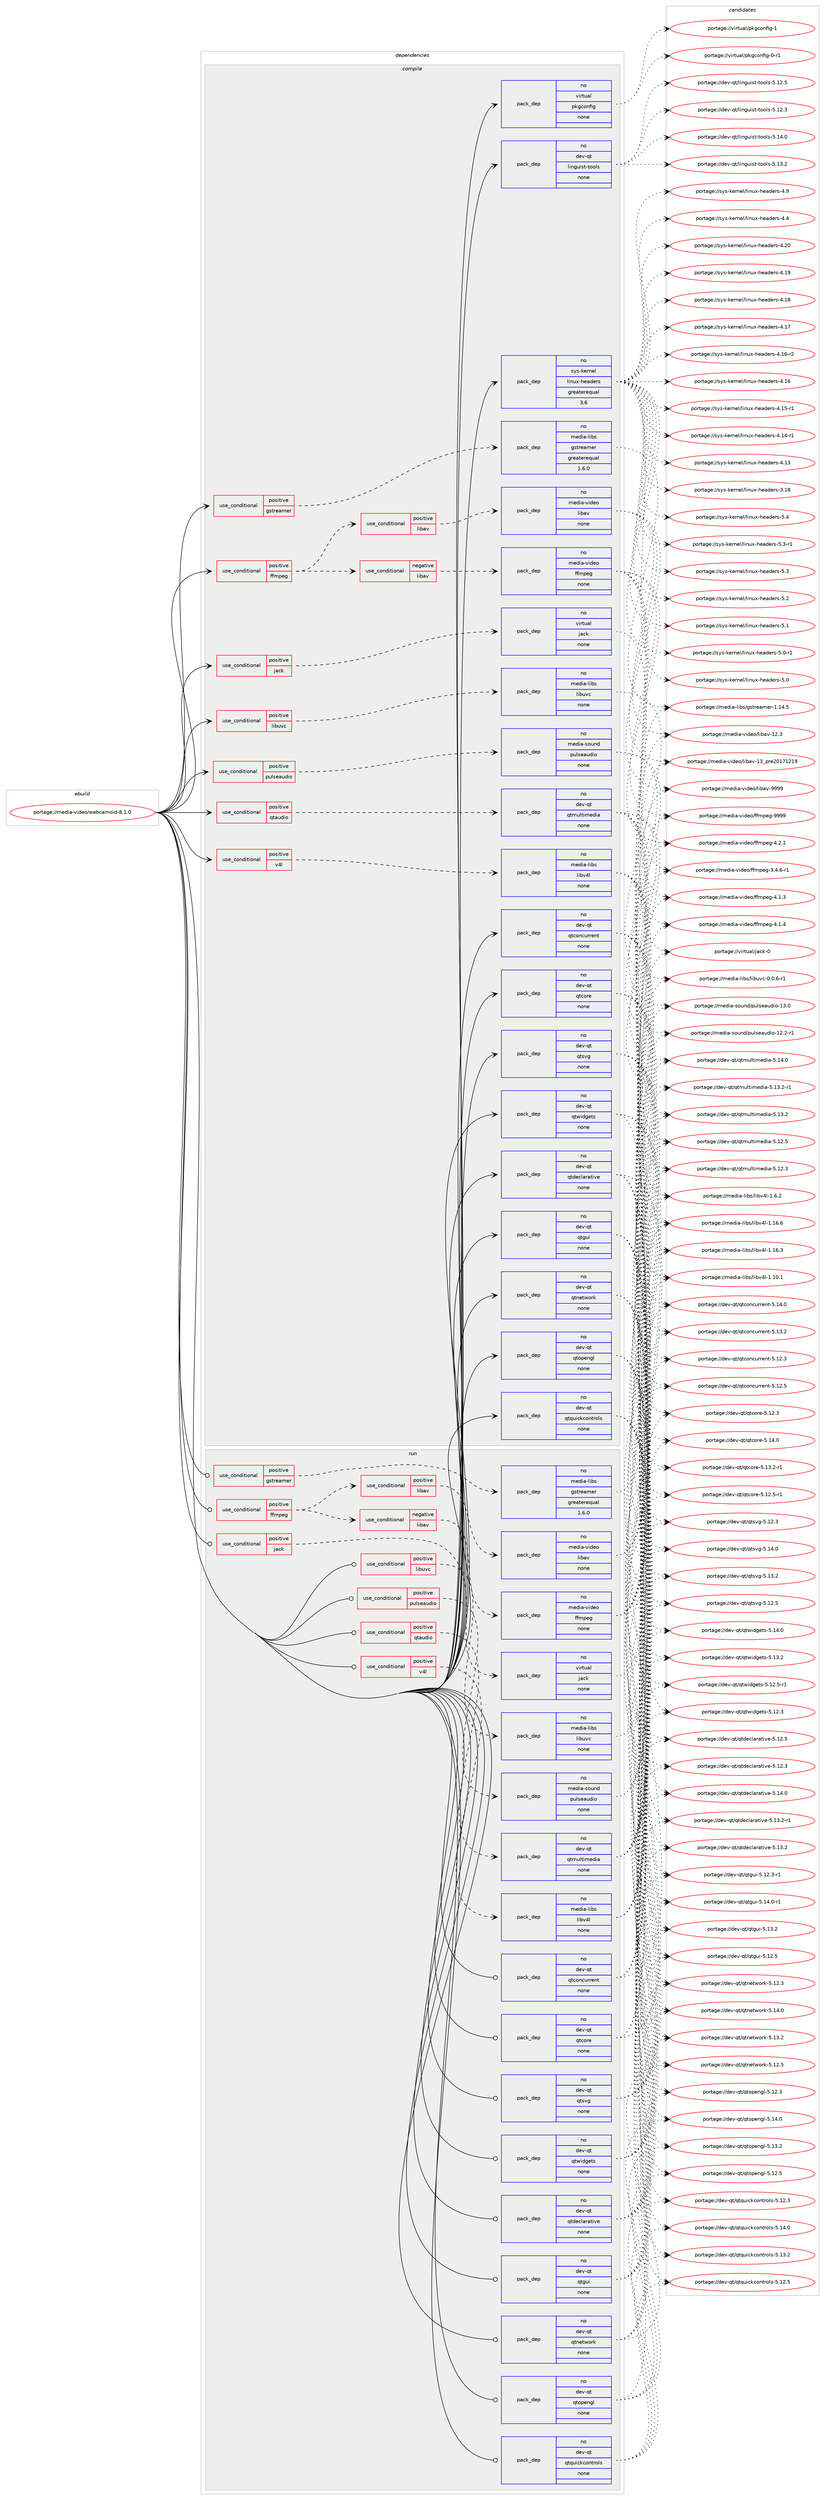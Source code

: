 digraph prolog {

# *************
# Graph options
# *************

newrank=true;
concentrate=true;
compound=true;
graph [rankdir=LR,fontname=Helvetica,fontsize=10,ranksep=1.5];#, ranksep=2.5, nodesep=0.2];
edge  [arrowhead=vee];
node  [fontname=Helvetica,fontsize=10];

# **********
# The ebuild
# **********

subgraph cluster_leftcol {
color=gray;
rank=same;
label=<<i>ebuild</i>>;
id [label="portage://media-video/webcamoid-8.1.0", color=red, width=4, href="../media-video/webcamoid-8.1.0.svg"];
}

# ****************
# The dependencies
# ****************

subgraph cluster_midcol {
color=gray;
label=<<i>dependencies</i>>;
subgraph cluster_compile {
fillcolor="#eeeeee";
style=filled;
label=<<i>compile</i>>;
subgraph cond37544 {
dependency172098 [label=<<TABLE BORDER="0" CELLBORDER="1" CELLSPACING="0" CELLPADDING="4"><TR><TD ROWSPAN="3" CELLPADDING="10">use_conditional</TD></TR><TR><TD>positive</TD></TR><TR><TD>ffmpeg</TD></TR></TABLE>>, shape=none, color=red];
subgraph cond37545 {
dependency172099 [label=<<TABLE BORDER="0" CELLBORDER="1" CELLSPACING="0" CELLPADDING="4"><TR><TD ROWSPAN="3" CELLPADDING="10">use_conditional</TD></TR><TR><TD>positive</TD></TR><TR><TD>libav</TD></TR></TABLE>>, shape=none, color=red];
subgraph pack131791 {
dependency172100 [label=<<TABLE BORDER="0" CELLBORDER="1" CELLSPACING="0" CELLPADDING="4" WIDTH="220"><TR><TD ROWSPAN="6" CELLPADDING="30">pack_dep</TD></TR><TR><TD WIDTH="110">no</TD></TR><TR><TD>media-video</TD></TR><TR><TD>libav</TD></TR><TR><TD>none</TD></TR><TR><TD></TD></TR></TABLE>>, shape=none, color=blue];
}
dependency172099:e -> dependency172100:w [weight=20,style="dashed",arrowhead="vee"];
}
dependency172098:e -> dependency172099:w [weight=20,style="dashed",arrowhead="vee"];
subgraph cond37546 {
dependency172101 [label=<<TABLE BORDER="0" CELLBORDER="1" CELLSPACING="0" CELLPADDING="4"><TR><TD ROWSPAN="3" CELLPADDING="10">use_conditional</TD></TR><TR><TD>negative</TD></TR><TR><TD>libav</TD></TR></TABLE>>, shape=none, color=red];
subgraph pack131792 {
dependency172102 [label=<<TABLE BORDER="0" CELLBORDER="1" CELLSPACING="0" CELLPADDING="4" WIDTH="220"><TR><TD ROWSPAN="6" CELLPADDING="30">pack_dep</TD></TR><TR><TD WIDTH="110">no</TD></TR><TR><TD>media-video</TD></TR><TR><TD>ffmpeg</TD></TR><TR><TD>none</TD></TR><TR><TD></TD></TR></TABLE>>, shape=none, color=blue];
}
dependency172101:e -> dependency172102:w [weight=20,style="dashed",arrowhead="vee"];
}
dependency172098:e -> dependency172101:w [weight=20,style="dashed",arrowhead="vee"];
}
id:e -> dependency172098:w [weight=20,style="solid",arrowhead="vee"];
subgraph cond37547 {
dependency172103 [label=<<TABLE BORDER="0" CELLBORDER="1" CELLSPACING="0" CELLPADDING="4"><TR><TD ROWSPAN="3" CELLPADDING="10">use_conditional</TD></TR><TR><TD>positive</TD></TR><TR><TD>gstreamer</TD></TR></TABLE>>, shape=none, color=red];
subgraph pack131793 {
dependency172104 [label=<<TABLE BORDER="0" CELLBORDER="1" CELLSPACING="0" CELLPADDING="4" WIDTH="220"><TR><TD ROWSPAN="6" CELLPADDING="30">pack_dep</TD></TR><TR><TD WIDTH="110">no</TD></TR><TR><TD>media-libs</TD></TR><TR><TD>gstreamer</TD></TR><TR><TD>greaterequal</TD></TR><TR><TD>1.6.0</TD></TR></TABLE>>, shape=none, color=blue];
}
dependency172103:e -> dependency172104:w [weight=20,style="dashed",arrowhead="vee"];
}
id:e -> dependency172103:w [weight=20,style="solid",arrowhead="vee"];
subgraph cond37548 {
dependency172105 [label=<<TABLE BORDER="0" CELLBORDER="1" CELLSPACING="0" CELLPADDING="4"><TR><TD ROWSPAN="3" CELLPADDING="10">use_conditional</TD></TR><TR><TD>positive</TD></TR><TR><TD>jack</TD></TR></TABLE>>, shape=none, color=red];
subgraph pack131794 {
dependency172106 [label=<<TABLE BORDER="0" CELLBORDER="1" CELLSPACING="0" CELLPADDING="4" WIDTH="220"><TR><TD ROWSPAN="6" CELLPADDING="30">pack_dep</TD></TR><TR><TD WIDTH="110">no</TD></TR><TR><TD>virtual</TD></TR><TR><TD>jack</TD></TR><TR><TD>none</TD></TR><TR><TD></TD></TR></TABLE>>, shape=none, color=blue];
}
dependency172105:e -> dependency172106:w [weight=20,style="dashed",arrowhead="vee"];
}
id:e -> dependency172105:w [weight=20,style="solid",arrowhead="vee"];
subgraph cond37549 {
dependency172107 [label=<<TABLE BORDER="0" CELLBORDER="1" CELLSPACING="0" CELLPADDING="4"><TR><TD ROWSPAN="3" CELLPADDING="10">use_conditional</TD></TR><TR><TD>positive</TD></TR><TR><TD>libuvc</TD></TR></TABLE>>, shape=none, color=red];
subgraph pack131795 {
dependency172108 [label=<<TABLE BORDER="0" CELLBORDER="1" CELLSPACING="0" CELLPADDING="4" WIDTH="220"><TR><TD ROWSPAN="6" CELLPADDING="30">pack_dep</TD></TR><TR><TD WIDTH="110">no</TD></TR><TR><TD>media-libs</TD></TR><TR><TD>libuvc</TD></TR><TR><TD>none</TD></TR><TR><TD></TD></TR></TABLE>>, shape=none, color=blue];
}
dependency172107:e -> dependency172108:w [weight=20,style="dashed",arrowhead="vee"];
}
id:e -> dependency172107:w [weight=20,style="solid",arrowhead="vee"];
subgraph cond37550 {
dependency172109 [label=<<TABLE BORDER="0" CELLBORDER="1" CELLSPACING="0" CELLPADDING="4"><TR><TD ROWSPAN="3" CELLPADDING="10">use_conditional</TD></TR><TR><TD>positive</TD></TR><TR><TD>pulseaudio</TD></TR></TABLE>>, shape=none, color=red];
subgraph pack131796 {
dependency172110 [label=<<TABLE BORDER="0" CELLBORDER="1" CELLSPACING="0" CELLPADDING="4" WIDTH="220"><TR><TD ROWSPAN="6" CELLPADDING="30">pack_dep</TD></TR><TR><TD WIDTH="110">no</TD></TR><TR><TD>media-sound</TD></TR><TR><TD>pulseaudio</TD></TR><TR><TD>none</TD></TR><TR><TD></TD></TR></TABLE>>, shape=none, color=blue];
}
dependency172109:e -> dependency172110:w [weight=20,style="dashed",arrowhead="vee"];
}
id:e -> dependency172109:w [weight=20,style="solid",arrowhead="vee"];
subgraph cond37551 {
dependency172111 [label=<<TABLE BORDER="0" CELLBORDER="1" CELLSPACING="0" CELLPADDING="4"><TR><TD ROWSPAN="3" CELLPADDING="10">use_conditional</TD></TR><TR><TD>positive</TD></TR><TR><TD>qtaudio</TD></TR></TABLE>>, shape=none, color=red];
subgraph pack131797 {
dependency172112 [label=<<TABLE BORDER="0" CELLBORDER="1" CELLSPACING="0" CELLPADDING="4" WIDTH="220"><TR><TD ROWSPAN="6" CELLPADDING="30">pack_dep</TD></TR><TR><TD WIDTH="110">no</TD></TR><TR><TD>dev-qt</TD></TR><TR><TD>qtmultimedia</TD></TR><TR><TD>none</TD></TR><TR><TD></TD></TR></TABLE>>, shape=none, color=blue];
}
dependency172111:e -> dependency172112:w [weight=20,style="dashed",arrowhead="vee"];
}
id:e -> dependency172111:w [weight=20,style="solid",arrowhead="vee"];
subgraph cond37552 {
dependency172113 [label=<<TABLE BORDER="0" CELLBORDER="1" CELLSPACING="0" CELLPADDING="4"><TR><TD ROWSPAN="3" CELLPADDING="10">use_conditional</TD></TR><TR><TD>positive</TD></TR><TR><TD>v4l</TD></TR></TABLE>>, shape=none, color=red];
subgraph pack131798 {
dependency172114 [label=<<TABLE BORDER="0" CELLBORDER="1" CELLSPACING="0" CELLPADDING="4" WIDTH="220"><TR><TD ROWSPAN="6" CELLPADDING="30">pack_dep</TD></TR><TR><TD WIDTH="110">no</TD></TR><TR><TD>media-libs</TD></TR><TR><TD>libv4l</TD></TR><TR><TD>none</TD></TR><TR><TD></TD></TR></TABLE>>, shape=none, color=blue];
}
dependency172113:e -> dependency172114:w [weight=20,style="dashed",arrowhead="vee"];
}
id:e -> dependency172113:w [weight=20,style="solid",arrowhead="vee"];
subgraph pack131799 {
dependency172115 [label=<<TABLE BORDER="0" CELLBORDER="1" CELLSPACING="0" CELLPADDING="4" WIDTH="220"><TR><TD ROWSPAN="6" CELLPADDING="30">pack_dep</TD></TR><TR><TD WIDTH="110">no</TD></TR><TR><TD>dev-qt</TD></TR><TR><TD>linguist-tools</TD></TR><TR><TD>none</TD></TR><TR><TD></TD></TR></TABLE>>, shape=none, color=blue];
}
id:e -> dependency172115:w [weight=20,style="solid",arrowhead="vee"];
subgraph pack131800 {
dependency172116 [label=<<TABLE BORDER="0" CELLBORDER="1" CELLSPACING="0" CELLPADDING="4" WIDTH="220"><TR><TD ROWSPAN="6" CELLPADDING="30">pack_dep</TD></TR><TR><TD WIDTH="110">no</TD></TR><TR><TD>dev-qt</TD></TR><TR><TD>qtconcurrent</TD></TR><TR><TD>none</TD></TR><TR><TD></TD></TR></TABLE>>, shape=none, color=blue];
}
id:e -> dependency172116:w [weight=20,style="solid",arrowhead="vee"];
subgraph pack131801 {
dependency172117 [label=<<TABLE BORDER="0" CELLBORDER="1" CELLSPACING="0" CELLPADDING="4" WIDTH="220"><TR><TD ROWSPAN="6" CELLPADDING="30">pack_dep</TD></TR><TR><TD WIDTH="110">no</TD></TR><TR><TD>dev-qt</TD></TR><TR><TD>qtcore</TD></TR><TR><TD>none</TD></TR><TR><TD></TD></TR></TABLE>>, shape=none, color=blue];
}
id:e -> dependency172117:w [weight=20,style="solid",arrowhead="vee"];
subgraph pack131802 {
dependency172118 [label=<<TABLE BORDER="0" CELLBORDER="1" CELLSPACING="0" CELLPADDING="4" WIDTH="220"><TR><TD ROWSPAN="6" CELLPADDING="30">pack_dep</TD></TR><TR><TD WIDTH="110">no</TD></TR><TR><TD>dev-qt</TD></TR><TR><TD>qtdeclarative</TD></TR><TR><TD>none</TD></TR><TR><TD></TD></TR></TABLE>>, shape=none, color=blue];
}
id:e -> dependency172118:w [weight=20,style="solid",arrowhead="vee"];
subgraph pack131803 {
dependency172119 [label=<<TABLE BORDER="0" CELLBORDER="1" CELLSPACING="0" CELLPADDING="4" WIDTH="220"><TR><TD ROWSPAN="6" CELLPADDING="30">pack_dep</TD></TR><TR><TD WIDTH="110">no</TD></TR><TR><TD>dev-qt</TD></TR><TR><TD>qtgui</TD></TR><TR><TD>none</TD></TR><TR><TD></TD></TR></TABLE>>, shape=none, color=blue];
}
id:e -> dependency172119:w [weight=20,style="solid",arrowhead="vee"];
subgraph pack131804 {
dependency172120 [label=<<TABLE BORDER="0" CELLBORDER="1" CELLSPACING="0" CELLPADDING="4" WIDTH="220"><TR><TD ROWSPAN="6" CELLPADDING="30">pack_dep</TD></TR><TR><TD WIDTH="110">no</TD></TR><TR><TD>dev-qt</TD></TR><TR><TD>qtnetwork</TD></TR><TR><TD>none</TD></TR><TR><TD></TD></TR></TABLE>>, shape=none, color=blue];
}
id:e -> dependency172120:w [weight=20,style="solid",arrowhead="vee"];
subgraph pack131805 {
dependency172121 [label=<<TABLE BORDER="0" CELLBORDER="1" CELLSPACING="0" CELLPADDING="4" WIDTH="220"><TR><TD ROWSPAN="6" CELLPADDING="30">pack_dep</TD></TR><TR><TD WIDTH="110">no</TD></TR><TR><TD>dev-qt</TD></TR><TR><TD>qtopengl</TD></TR><TR><TD>none</TD></TR><TR><TD></TD></TR></TABLE>>, shape=none, color=blue];
}
id:e -> dependency172121:w [weight=20,style="solid",arrowhead="vee"];
subgraph pack131806 {
dependency172122 [label=<<TABLE BORDER="0" CELLBORDER="1" CELLSPACING="0" CELLPADDING="4" WIDTH="220"><TR><TD ROWSPAN="6" CELLPADDING="30">pack_dep</TD></TR><TR><TD WIDTH="110">no</TD></TR><TR><TD>dev-qt</TD></TR><TR><TD>qtquickcontrols</TD></TR><TR><TD>none</TD></TR><TR><TD></TD></TR></TABLE>>, shape=none, color=blue];
}
id:e -> dependency172122:w [weight=20,style="solid",arrowhead="vee"];
subgraph pack131807 {
dependency172123 [label=<<TABLE BORDER="0" CELLBORDER="1" CELLSPACING="0" CELLPADDING="4" WIDTH="220"><TR><TD ROWSPAN="6" CELLPADDING="30">pack_dep</TD></TR><TR><TD WIDTH="110">no</TD></TR><TR><TD>dev-qt</TD></TR><TR><TD>qtsvg</TD></TR><TR><TD>none</TD></TR><TR><TD></TD></TR></TABLE>>, shape=none, color=blue];
}
id:e -> dependency172123:w [weight=20,style="solid",arrowhead="vee"];
subgraph pack131808 {
dependency172124 [label=<<TABLE BORDER="0" CELLBORDER="1" CELLSPACING="0" CELLPADDING="4" WIDTH="220"><TR><TD ROWSPAN="6" CELLPADDING="30">pack_dep</TD></TR><TR><TD WIDTH="110">no</TD></TR><TR><TD>dev-qt</TD></TR><TR><TD>qtwidgets</TD></TR><TR><TD>none</TD></TR><TR><TD></TD></TR></TABLE>>, shape=none, color=blue];
}
id:e -> dependency172124:w [weight=20,style="solid",arrowhead="vee"];
subgraph pack131809 {
dependency172125 [label=<<TABLE BORDER="0" CELLBORDER="1" CELLSPACING="0" CELLPADDING="4" WIDTH="220"><TR><TD ROWSPAN="6" CELLPADDING="30">pack_dep</TD></TR><TR><TD WIDTH="110">no</TD></TR><TR><TD>sys-kernel</TD></TR><TR><TD>linux-headers</TD></TR><TR><TD>greaterequal</TD></TR><TR><TD>3.6</TD></TR></TABLE>>, shape=none, color=blue];
}
id:e -> dependency172125:w [weight=20,style="solid",arrowhead="vee"];
subgraph pack131810 {
dependency172126 [label=<<TABLE BORDER="0" CELLBORDER="1" CELLSPACING="0" CELLPADDING="4" WIDTH="220"><TR><TD ROWSPAN="6" CELLPADDING="30">pack_dep</TD></TR><TR><TD WIDTH="110">no</TD></TR><TR><TD>virtual</TD></TR><TR><TD>pkgconfig</TD></TR><TR><TD>none</TD></TR><TR><TD></TD></TR></TABLE>>, shape=none, color=blue];
}
id:e -> dependency172126:w [weight=20,style="solid",arrowhead="vee"];
}
subgraph cluster_compileandrun {
fillcolor="#eeeeee";
style=filled;
label=<<i>compile and run</i>>;
}
subgraph cluster_run {
fillcolor="#eeeeee";
style=filled;
label=<<i>run</i>>;
subgraph cond37553 {
dependency172127 [label=<<TABLE BORDER="0" CELLBORDER="1" CELLSPACING="0" CELLPADDING="4"><TR><TD ROWSPAN="3" CELLPADDING="10">use_conditional</TD></TR><TR><TD>positive</TD></TR><TR><TD>ffmpeg</TD></TR></TABLE>>, shape=none, color=red];
subgraph cond37554 {
dependency172128 [label=<<TABLE BORDER="0" CELLBORDER="1" CELLSPACING="0" CELLPADDING="4"><TR><TD ROWSPAN="3" CELLPADDING="10">use_conditional</TD></TR><TR><TD>positive</TD></TR><TR><TD>libav</TD></TR></TABLE>>, shape=none, color=red];
subgraph pack131811 {
dependency172129 [label=<<TABLE BORDER="0" CELLBORDER="1" CELLSPACING="0" CELLPADDING="4" WIDTH="220"><TR><TD ROWSPAN="6" CELLPADDING="30">pack_dep</TD></TR><TR><TD WIDTH="110">no</TD></TR><TR><TD>media-video</TD></TR><TR><TD>libav</TD></TR><TR><TD>none</TD></TR><TR><TD></TD></TR></TABLE>>, shape=none, color=blue];
}
dependency172128:e -> dependency172129:w [weight=20,style="dashed",arrowhead="vee"];
}
dependency172127:e -> dependency172128:w [weight=20,style="dashed",arrowhead="vee"];
subgraph cond37555 {
dependency172130 [label=<<TABLE BORDER="0" CELLBORDER="1" CELLSPACING="0" CELLPADDING="4"><TR><TD ROWSPAN="3" CELLPADDING="10">use_conditional</TD></TR><TR><TD>negative</TD></TR><TR><TD>libav</TD></TR></TABLE>>, shape=none, color=red];
subgraph pack131812 {
dependency172131 [label=<<TABLE BORDER="0" CELLBORDER="1" CELLSPACING="0" CELLPADDING="4" WIDTH="220"><TR><TD ROWSPAN="6" CELLPADDING="30">pack_dep</TD></TR><TR><TD WIDTH="110">no</TD></TR><TR><TD>media-video</TD></TR><TR><TD>ffmpeg</TD></TR><TR><TD>none</TD></TR><TR><TD></TD></TR></TABLE>>, shape=none, color=blue];
}
dependency172130:e -> dependency172131:w [weight=20,style="dashed",arrowhead="vee"];
}
dependency172127:e -> dependency172130:w [weight=20,style="dashed",arrowhead="vee"];
}
id:e -> dependency172127:w [weight=20,style="solid",arrowhead="odot"];
subgraph cond37556 {
dependency172132 [label=<<TABLE BORDER="0" CELLBORDER="1" CELLSPACING="0" CELLPADDING="4"><TR><TD ROWSPAN="3" CELLPADDING="10">use_conditional</TD></TR><TR><TD>positive</TD></TR><TR><TD>gstreamer</TD></TR></TABLE>>, shape=none, color=red];
subgraph pack131813 {
dependency172133 [label=<<TABLE BORDER="0" CELLBORDER="1" CELLSPACING="0" CELLPADDING="4" WIDTH="220"><TR><TD ROWSPAN="6" CELLPADDING="30">pack_dep</TD></TR><TR><TD WIDTH="110">no</TD></TR><TR><TD>media-libs</TD></TR><TR><TD>gstreamer</TD></TR><TR><TD>greaterequal</TD></TR><TR><TD>1.6.0</TD></TR></TABLE>>, shape=none, color=blue];
}
dependency172132:e -> dependency172133:w [weight=20,style="dashed",arrowhead="vee"];
}
id:e -> dependency172132:w [weight=20,style="solid",arrowhead="odot"];
subgraph cond37557 {
dependency172134 [label=<<TABLE BORDER="0" CELLBORDER="1" CELLSPACING="0" CELLPADDING="4"><TR><TD ROWSPAN="3" CELLPADDING="10">use_conditional</TD></TR><TR><TD>positive</TD></TR><TR><TD>jack</TD></TR></TABLE>>, shape=none, color=red];
subgraph pack131814 {
dependency172135 [label=<<TABLE BORDER="0" CELLBORDER="1" CELLSPACING="0" CELLPADDING="4" WIDTH="220"><TR><TD ROWSPAN="6" CELLPADDING="30">pack_dep</TD></TR><TR><TD WIDTH="110">no</TD></TR><TR><TD>virtual</TD></TR><TR><TD>jack</TD></TR><TR><TD>none</TD></TR><TR><TD></TD></TR></TABLE>>, shape=none, color=blue];
}
dependency172134:e -> dependency172135:w [weight=20,style="dashed",arrowhead="vee"];
}
id:e -> dependency172134:w [weight=20,style="solid",arrowhead="odot"];
subgraph cond37558 {
dependency172136 [label=<<TABLE BORDER="0" CELLBORDER="1" CELLSPACING="0" CELLPADDING="4"><TR><TD ROWSPAN="3" CELLPADDING="10">use_conditional</TD></TR><TR><TD>positive</TD></TR><TR><TD>libuvc</TD></TR></TABLE>>, shape=none, color=red];
subgraph pack131815 {
dependency172137 [label=<<TABLE BORDER="0" CELLBORDER="1" CELLSPACING="0" CELLPADDING="4" WIDTH="220"><TR><TD ROWSPAN="6" CELLPADDING="30">pack_dep</TD></TR><TR><TD WIDTH="110">no</TD></TR><TR><TD>media-libs</TD></TR><TR><TD>libuvc</TD></TR><TR><TD>none</TD></TR><TR><TD></TD></TR></TABLE>>, shape=none, color=blue];
}
dependency172136:e -> dependency172137:w [weight=20,style="dashed",arrowhead="vee"];
}
id:e -> dependency172136:w [weight=20,style="solid",arrowhead="odot"];
subgraph cond37559 {
dependency172138 [label=<<TABLE BORDER="0" CELLBORDER="1" CELLSPACING="0" CELLPADDING="4"><TR><TD ROWSPAN="3" CELLPADDING="10">use_conditional</TD></TR><TR><TD>positive</TD></TR><TR><TD>pulseaudio</TD></TR></TABLE>>, shape=none, color=red];
subgraph pack131816 {
dependency172139 [label=<<TABLE BORDER="0" CELLBORDER="1" CELLSPACING="0" CELLPADDING="4" WIDTH="220"><TR><TD ROWSPAN="6" CELLPADDING="30">pack_dep</TD></TR><TR><TD WIDTH="110">no</TD></TR><TR><TD>media-sound</TD></TR><TR><TD>pulseaudio</TD></TR><TR><TD>none</TD></TR><TR><TD></TD></TR></TABLE>>, shape=none, color=blue];
}
dependency172138:e -> dependency172139:w [weight=20,style="dashed",arrowhead="vee"];
}
id:e -> dependency172138:w [weight=20,style="solid",arrowhead="odot"];
subgraph cond37560 {
dependency172140 [label=<<TABLE BORDER="0" CELLBORDER="1" CELLSPACING="0" CELLPADDING="4"><TR><TD ROWSPAN="3" CELLPADDING="10">use_conditional</TD></TR><TR><TD>positive</TD></TR><TR><TD>qtaudio</TD></TR></TABLE>>, shape=none, color=red];
subgraph pack131817 {
dependency172141 [label=<<TABLE BORDER="0" CELLBORDER="1" CELLSPACING="0" CELLPADDING="4" WIDTH="220"><TR><TD ROWSPAN="6" CELLPADDING="30">pack_dep</TD></TR><TR><TD WIDTH="110">no</TD></TR><TR><TD>dev-qt</TD></TR><TR><TD>qtmultimedia</TD></TR><TR><TD>none</TD></TR><TR><TD></TD></TR></TABLE>>, shape=none, color=blue];
}
dependency172140:e -> dependency172141:w [weight=20,style="dashed",arrowhead="vee"];
}
id:e -> dependency172140:w [weight=20,style="solid",arrowhead="odot"];
subgraph cond37561 {
dependency172142 [label=<<TABLE BORDER="0" CELLBORDER="1" CELLSPACING="0" CELLPADDING="4"><TR><TD ROWSPAN="3" CELLPADDING="10">use_conditional</TD></TR><TR><TD>positive</TD></TR><TR><TD>v4l</TD></TR></TABLE>>, shape=none, color=red];
subgraph pack131818 {
dependency172143 [label=<<TABLE BORDER="0" CELLBORDER="1" CELLSPACING="0" CELLPADDING="4" WIDTH="220"><TR><TD ROWSPAN="6" CELLPADDING="30">pack_dep</TD></TR><TR><TD WIDTH="110">no</TD></TR><TR><TD>media-libs</TD></TR><TR><TD>libv4l</TD></TR><TR><TD>none</TD></TR><TR><TD></TD></TR></TABLE>>, shape=none, color=blue];
}
dependency172142:e -> dependency172143:w [weight=20,style="dashed",arrowhead="vee"];
}
id:e -> dependency172142:w [weight=20,style="solid",arrowhead="odot"];
subgraph pack131819 {
dependency172144 [label=<<TABLE BORDER="0" CELLBORDER="1" CELLSPACING="0" CELLPADDING="4" WIDTH="220"><TR><TD ROWSPAN="6" CELLPADDING="30">pack_dep</TD></TR><TR><TD WIDTH="110">no</TD></TR><TR><TD>dev-qt</TD></TR><TR><TD>qtconcurrent</TD></TR><TR><TD>none</TD></TR><TR><TD></TD></TR></TABLE>>, shape=none, color=blue];
}
id:e -> dependency172144:w [weight=20,style="solid",arrowhead="odot"];
subgraph pack131820 {
dependency172145 [label=<<TABLE BORDER="0" CELLBORDER="1" CELLSPACING="0" CELLPADDING="4" WIDTH="220"><TR><TD ROWSPAN="6" CELLPADDING="30">pack_dep</TD></TR><TR><TD WIDTH="110">no</TD></TR><TR><TD>dev-qt</TD></TR><TR><TD>qtcore</TD></TR><TR><TD>none</TD></TR><TR><TD></TD></TR></TABLE>>, shape=none, color=blue];
}
id:e -> dependency172145:w [weight=20,style="solid",arrowhead="odot"];
subgraph pack131821 {
dependency172146 [label=<<TABLE BORDER="0" CELLBORDER="1" CELLSPACING="0" CELLPADDING="4" WIDTH="220"><TR><TD ROWSPAN="6" CELLPADDING="30">pack_dep</TD></TR><TR><TD WIDTH="110">no</TD></TR><TR><TD>dev-qt</TD></TR><TR><TD>qtdeclarative</TD></TR><TR><TD>none</TD></TR><TR><TD></TD></TR></TABLE>>, shape=none, color=blue];
}
id:e -> dependency172146:w [weight=20,style="solid",arrowhead="odot"];
subgraph pack131822 {
dependency172147 [label=<<TABLE BORDER="0" CELLBORDER="1" CELLSPACING="0" CELLPADDING="4" WIDTH="220"><TR><TD ROWSPAN="6" CELLPADDING="30">pack_dep</TD></TR><TR><TD WIDTH="110">no</TD></TR><TR><TD>dev-qt</TD></TR><TR><TD>qtgui</TD></TR><TR><TD>none</TD></TR><TR><TD></TD></TR></TABLE>>, shape=none, color=blue];
}
id:e -> dependency172147:w [weight=20,style="solid",arrowhead="odot"];
subgraph pack131823 {
dependency172148 [label=<<TABLE BORDER="0" CELLBORDER="1" CELLSPACING="0" CELLPADDING="4" WIDTH="220"><TR><TD ROWSPAN="6" CELLPADDING="30">pack_dep</TD></TR><TR><TD WIDTH="110">no</TD></TR><TR><TD>dev-qt</TD></TR><TR><TD>qtnetwork</TD></TR><TR><TD>none</TD></TR><TR><TD></TD></TR></TABLE>>, shape=none, color=blue];
}
id:e -> dependency172148:w [weight=20,style="solid",arrowhead="odot"];
subgraph pack131824 {
dependency172149 [label=<<TABLE BORDER="0" CELLBORDER="1" CELLSPACING="0" CELLPADDING="4" WIDTH="220"><TR><TD ROWSPAN="6" CELLPADDING="30">pack_dep</TD></TR><TR><TD WIDTH="110">no</TD></TR><TR><TD>dev-qt</TD></TR><TR><TD>qtopengl</TD></TR><TR><TD>none</TD></TR><TR><TD></TD></TR></TABLE>>, shape=none, color=blue];
}
id:e -> dependency172149:w [weight=20,style="solid",arrowhead="odot"];
subgraph pack131825 {
dependency172150 [label=<<TABLE BORDER="0" CELLBORDER="1" CELLSPACING="0" CELLPADDING="4" WIDTH="220"><TR><TD ROWSPAN="6" CELLPADDING="30">pack_dep</TD></TR><TR><TD WIDTH="110">no</TD></TR><TR><TD>dev-qt</TD></TR><TR><TD>qtquickcontrols</TD></TR><TR><TD>none</TD></TR><TR><TD></TD></TR></TABLE>>, shape=none, color=blue];
}
id:e -> dependency172150:w [weight=20,style="solid",arrowhead="odot"];
subgraph pack131826 {
dependency172151 [label=<<TABLE BORDER="0" CELLBORDER="1" CELLSPACING="0" CELLPADDING="4" WIDTH="220"><TR><TD ROWSPAN="6" CELLPADDING="30">pack_dep</TD></TR><TR><TD WIDTH="110">no</TD></TR><TR><TD>dev-qt</TD></TR><TR><TD>qtsvg</TD></TR><TR><TD>none</TD></TR><TR><TD></TD></TR></TABLE>>, shape=none, color=blue];
}
id:e -> dependency172151:w [weight=20,style="solid",arrowhead="odot"];
subgraph pack131827 {
dependency172152 [label=<<TABLE BORDER="0" CELLBORDER="1" CELLSPACING="0" CELLPADDING="4" WIDTH="220"><TR><TD ROWSPAN="6" CELLPADDING="30">pack_dep</TD></TR><TR><TD WIDTH="110">no</TD></TR><TR><TD>dev-qt</TD></TR><TR><TD>qtwidgets</TD></TR><TR><TD>none</TD></TR><TR><TD></TD></TR></TABLE>>, shape=none, color=blue];
}
id:e -> dependency172152:w [weight=20,style="solid",arrowhead="odot"];
}
}

# **************
# The candidates
# **************

subgraph cluster_choices {
rank=same;
color=gray;
label=<<i>candidates</i>>;

subgraph choice131791 {
color=black;
nodesep=1;
choice10910110010597451181051001011114710810598971184557575757 [label="portage://media-video/libav-9999", color=red, width=4,href="../media-video/libav-9999.svg"];
choice1091011001059745118105100101111471081059897118454951951121141015048495549504957 [label="portage://media-video/libav-13_pre20171219", color=red, width=4,href="../media-video/libav-13_pre20171219.svg"];
choice10910110010597451181051001011114710810598971184549504651 [label="portage://media-video/libav-12.3", color=red, width=4,href="../media-video/libav-12.3.svg"];
dependency172100:e -> choice10910110010597451181051001011114710810598971184557575757:w [style=dotted,weight="100"];
dependency172100:e -> choice1091011001059745118105100101111471081059897118454951951121141015048495549504957:w [style=dotted,weight="100"];
dependency172100:e -> choice10910110010597451181051001011114710810598971184549504651:w [style=dotted,weight="100"];
}
subgraph choice131792 {
color=black;
nodesep=1;
choice1091011001059745118105100101111471021021091121011034557575757 [label="portage://media-video/ffmpeg-9999", color=red, width=4,href="../media-video/ffmpeg-9999.svg"];
choice109101100105974511810510010111147102102109112101103455246504649 [label="portage://media-video/ffmpeg-4.2.1", color=red, width=4,href="../media-video/ffmpeg-4.2.1.svg"];
choice109101100105974511810510010111147102102109112101103455246494652 [label="portage://media-video/ffmpeg-4.1.4", color=red, width=4,href="../media-video/ffmpeg-4.1.4.svg"];
choice109101100105974511810510010111147102102109112101103455246494651 [label="portage://media-video/ffmpeg-4.1.3", color=red, width=4,href="../media-video/ffmpeg-4.1.3.svg"];
choice1091011001059745118105100101111471021021091121011034551465246544511449 [label="portage://media-video/ffmpeg-3.4.6-r1", color=red, width=4,href="../media-video/ffmpeg-3.4.6-r1.svg"];
dependency172102:e -> choice1091011001059745118105100101111471021021091121011034557575757:w [style=dotted,weight="100"];
dependency172102:e -> choice109101100105974511810510010111147102102109112101103455246504649:w [style=dotted,weight="100"];
dependency172102:e -> choice109101100105974511810510010111147102102109112101103455246494652:w [style=dotted,weight="100"];
dependency172102:e -> choice109101100105974511810510010111147102102109112101103455246494651:w [style=dotted,weight="100"];
dependency172102:e -> choice1091011001059745118105100101111471021021091121011034551465246544511449:w [style=dotted,weight="100"];
}
subgraph choice131793 {
color=black;
nodesep=1;
choice109101100105974510810598115471031151161141019710910111445494649524653 [label="portage://media-libs/gstreamer-1.14.5", color=red, width=4,href="../media-libs/gstreamer-1.14.5.svg"];
dependency172104:e -> choice109101100105974510810598115471031151161141019710910111445494649524653:w [style=dotted,weight="100"];
}
subgraph choice131794 {
color=black;
nodesep=1;
choice118105114116117971084710697991074548 [label="portage://virtual/jack-0", color=red, width=4,href="../virtual/jack-0.svg"];
dependency172106:e -> choice118105114116117971084710697991074548:w [style=dotted,weight="100"];
}
subgraph choice131795 {
color=black;
nodesep=1;
choice1091011001059745108105981154710810598117118994548464846544511449 [label="portage://media-libs/libuvc-0.0.6-r1", color=red, width=4,href="../media-libs/libuvc-0.0.6-r1.svg"];
dependency172108:e -> choice1091011001059745108105981154710810598117118994548464846544511449:w [style=dotted,weight="100"];
}
subgraph choice131796 {
color=black;
nodesep=1;
choice109101100105974511511111711010047112117108115101971171001051114549514648 [label="portage://media-sound/pulseaudio-13.0", color=red, width=4,href="../media-sound/pulseaudio-13.0.svg"];
choice1091011001059745115111117110100471121171081151019711710010511145495046504511449 [label="portage://media-sound/pulseaudio-12.2-r1", color=red, width=4,href="../media-sound/pulseaudio-12.2-r1.svg"];
dependency172110:e -> choice109101100105974511511111711010047112117108115101971171001051114549514648:w [style=dotted,weight="100"];
dependency172110:e -> choice1091011001059745115111117110100471121171081151019711710010511145495046504511449:w [style=dotted,weight="100"];
}
subgraph choice131797 {
color=black;
nodesep=1;
choice10010111845113116471131161091171081161051091011001059745534649524648 [label="portage://dev-qt/qtmultimedia-5.14.0", color=red, width=4,href="../dev-qt/qtmultimedia-5.14.0.svg"];
choice100101118451131164711311610911710811610510910110010597455346495146504511449 [label="portage://dev-qt/qtmultimedia-5.13.2-r1", color=red, width=4,href="../dev-qt/qtmultimedia-5.13.2-r1.svg"];
choice10010111845113116471131161091171081161051091011001059745534649514650 [label="portage://dev-qt/qtmultimedia-5.13.2", color=red, width=4,href="../dev-qt/qtmultimedia-5.13.2.svg"];
choice10010111845113116471131161091171081161051091011001059745534649504653 [label="portage://dev-qt/qtmultimedia-5.12.5", color=red, width=4,href="../dev-qt/qtmultimedia-5.12.5.svg"];
choice10010111845113116471131161091171081161051091011001059745534649504651 [label="portage://dev-qt/qtmultimedia-5.12.3", color=red, width=4,href="../dev-qt/qtmultimedia-5.12.3.svg"];
dependency172112:e -> choice10010111845113116471131161091171081161051091011001059745534649524648:w [style=dotted,weight="100"];
dependency172112:e -> choice100101118451131164711311610911710811610510910110010597455346495146504511449:w [style=dotted,weight="100"];
dependency172112:e -> choice10010111845113116471131161091171081161051091011001059745534649514650:w [style=dotted,weight="100"];
dependency172112:e -> choice10010111845113116471131161091171081161051091011001059745534649504653:w [style=dotted,weight="100"];
dependency172112:e -> choice10010111845113116471131161091171081161051091011001059745534649504651:w [style=dotted,weight="100"];
}
subgraph choice131798 {
color=black;
nodesep=1;
choice109101100105974510810598115471081059811852108454946544650 [label="portage://media-libs/libv4l-1.6.2", color=red, width=4,href="../media-libs/libv4l-1.6.2.svg"];
choice10910110010597451081059811547108105981185210845494649544654 [label="portage://media-libs/libv4l-1.16.6", color=red, width=4,href="../media-libs/libv4l-1.16.6.svg"];
choice10910110010597451081059811547108105981185210845494649544651 [label="portage://media-libs/libv4l-1.16.3", color=red, width=4,href="../media-libs/libv4l-1.16.3.svg"];
choice10910110010597451081059811547108105981185210845494649484649 [label="portage://media-libs/libv4l-1.10.1", color=red, width=4,href="../media-libs/libv4l-1.10.1.svg"];
dependency172114:e -> choice109101100105974510810598115471081059811852108454946544650:w [style=dotted,weight="100"];
dependency172114:e -> choice10910110010597451081059811547108105981185210845494649544654:w [style=dotted,weight="100"];
dependency172114:e -> choice10910110010597451081059811547108105981185210845494649544651:w [style=dotted,weight="100"];
dependency172114:e -> choice10910110010597451081059811547108105981185210845494649484649:w [style=dotted,weight="100"];
}
subgraph choice131799 {
color=black;
nodesep=1;
choice10010111845113116471081051101031171051151164511611111110811545534649524648 [label="portage://dev-qt/linguist-tools-5.14.0", color=red, width=4,href="../dev-qt/linguist-tools-5.14.0.svg"];
choice10010111845113116471081051101031171051151164511611111110811545534649514650 [label="portage://dev-qt/linguist-tools-5.13.2", color=red, width=4,href="../dev-qt/linguist-tools-5.13.2.svg"];
choice10010111845113116471081051101031171051151164511611111110811545534649504653 [label="portage://dev-qt/linguist-tools-5.12.5", color=red, width=4,href="../dev-qt/linguist-tools-5.12.5.svg"];
choice10010111845113116471081051101031171051151164511611111110811545534649504651 [label="portage://dev-qt/linguist-tools-5.12.3", color=red, width=4,href="../dev-qt/linguist-tools-5.12.3.svg"];
dependency172115:e -> choice10010111845113116471081051101031171051151164511611111110811545534649524648:w [style=dotted,weight="100"];
dependency172115:e -> choice10010111845113116471081051101031171051151164511611111110811545534649514650:w [style=dotted,weight="100"];
dependency172115:e -> choice10010111845113116471081051101031171051151164511611111110811545534649504653:w [style=dotted,weight="100"];
dependency172115:e -> choice10010111845113116471081051101031171051151164511611111110811545534649504651:w [style=dotted,weight="100"];
}
subgraph choice131800 {
color=black;
nodesep=1;
choice1001011184511311647113116991111109911711411410111011645534649524648 [label="portage://dev-qt/qtconcurrent-5.14.0", color=red, width=4,href="../dev-qt/qtconcurrent-5.14.0.svg"];
choice1001011184511311647113116991111109911711411410111011645534649514650 [label="portage://dev-qt/qtconcurrent-5.13.2", color=red, width=4,href="../dev-qt/qtconcurrent-5.13.2.svg"];
choice1001011184511311647113116991111109911711411410111011645534649504653 [label="portage://dev-qt/qtconcurrent-5.12.5", color=red, width=4,href="../dev-qt/qtconcurrent-5.12.5.svg"];
choice1001011184511311647113116991111109911711411410111011645534649504651 [label="portage://dev-qt/qtconcurrent-5.12.3", color=red, width=4,href="../dev-qt/qtconcurrent-5.12.3.svg"];
dependency172116:e -> choice1001011184511311647113116991111109911711411410111011645534649524648:w [style=dotted,weight="100"];
dependency172116:e -> choice1001011184511311647113116991111109911711411410111011645534649514650:w [style=dotted,weight="100"];
dependency172116:e -> choice1001011184511311647113116991111109911711411410111011645534649504653:w [style=dotted,weight="100"];
dependency172116:e -> choice1001011184511311647113116991111109911711411410111011645534649504651:w [style=dotted,weight="100"];
}
subgraph choice131801 {
color=black;
nodesep=1;
choice10010111845113116471131169911111410145534649524648 [label="portage://dev-qt/qtcore-5.14.0", color=red, width=4,href="../dev-qt/qtcore-5.14.0.svg"];
choice100101118451131164711311699111114101455346495146504511449 [label="portage://dev-qt/qtcore-5.13.2-r1", color=red, width=4,href="../dev-qt/qtcore-5.13.2-r1.svg"];
choice100101118451131164711311699111114101455346495046534511449 [label="portage://dev-qt/qtcore-5.12.5-r1", color=red, width=4,href="../dev-qt/qtcore-5.12.5-r1.svg"];
choice10010111845113116471131169911111410145534649504651 [label="portage://dev-qt/qtcore-5.12.3", color=red, width=4,href="../dev-qt/qtcore-5.12.3.svg"];
dependency172117:e -> choice10010111845113116471131169911111410145534649524648:w [style=dotted,weight="100"];
dependency172117:e -> choice100101118451131164711311699111114101455346495146504511449:w [style=dotted,weight="100"];
dependency172117:e -> choice100101118451131164711311699111114101455346495046534511449:w [style=dotted,weight="100"];
dependency172117:e -> choice10010111845113116471131169911111410145534649504651:w [style=dotted,weight="100"];
}
subgraph choice131802 {
color=black;
nodesep=1;
choice100101118451131164711311610010199108971149711610511810145534649524648 [label="portage://dev-qt/qtdeclarative-5.14.0", color=red, width=4,href="../dev-qt/qtdeclarative-5.14.0.svg"];
choice1001011184511311647113116100101991089711497116105118101455346495146504511449 [label="portage://dev-qt/qtdeclarative-5.13.2-r1", color=red, width=4,href="../dev-qt/qtdeclarative-5.13.2-r1.svg"];
choice100101118451131164711311610010199108971149711610511810145534649514650 [label="portage://dev-qt/qtdeclarative-5.13.2", color=red, width=4,href="../dev-qt/qtdeclarative-5.13.2.svg"];
choice100101118451131164711311610010199108971149711610511810145534649504653 [label="portage://dev-qt/qtdeclarative-5.12.5", color=red, width=4,href="../dev-qt/qtdeclarative-5.12.5.svg"];
choice100101118451131164711311610010199108971149711610511810145534649504651 [label="portage://dev-qt/qtdeclarative-5.12.3", color=red, width=4,href="../dev-qt/qtdeclarative-5.12.3.svg"];
dependency172118:e -> choice100101118451131164711311610010199108971149711610511810145534649524648:w [style=dotted,weight="100"];
dependency172118:e -> choice1001011184511311647113116100101991089711497116105118101455346495146504511449:w [style=dotted,weight="100"];
dependency172118:e -> choice100101118451131164711311610010199108971149711610511810145534649514650:w [style=dotted,weight="100"];
dependency172118:e -> choice100101118451131164711311610010199108971149711610511810145534649504653:w [style=dotted,weight="100"];
dependency172118:e -> choice100101118451131164711311610010199108971149711610511810145534649504651:w [style=dotted,weight="100"];
}
subgraph choice131803 {
color=black;
nodesep=1;
choice1001011184511311647113116103117105455346495246484511449 [label="portage://dev-qt/qtgui-5.14.0-r1", color=red, width=4,href="../dev-qt/qtgui-5.14.0-r1.svg"];
choice100101118451131164711311610311710545534649514650 [label="portage://dev-qt/qtgui-5.13.2", color=red, width=4,href="../dev-qt/qtgui-5.13.2.svg"];
choice100101118451131164711311610311710545534649504653 [label="portage://dev-qt/qtgui-5.12.5", color=red, width=4,href="../dev-qt/qtgui-5.12.5.svg"];
choice1001011184511311647113116103117105455346495046514511449 [label="portage://dev-qt/qtgui-5.12.3-r1", color=red, width=4,href="../dev-qt/qtgui-5.12.3-r1.svg"];
dependency172119:e -> choice1001011184511311647113116103117105455346495246484511449:w [style=dotted,weight="100"];
dependency172119:e -> choice100101118451131164711311610311710545534649514650:w [style=dotted,weight="100"];
dependency172119:e -> choice100101118451131164711311610311710545534649504653:w [style=dotted,weight="100"];
dependency172119:e -> choice1001011184511311647113116103117105455346495046514511449:w [style=dotted,weight="100"];
}
subgraph choice131804 {
color=black;
nodesep=1;
choice100101118451131164711311611010111611911111410745534649524648 [label="portage://dev-qt/qtnetwork-5.14.0", color=red, width=4,href="../dev-qt/qtnetwork-5.14.0.svg"];
choice100101118451131164711311611010111611911111410745534649514650 [label="portage://dev-qt/qtnetwork-5.13.2", color=red, width=4,href="../dev-qt/qtnetwork-5.13.2.svg"];
choice100101118451131164711311611010111611911111410745534649504653 [label="portage://dev-qt/qtnetwork-5.12.5", color=red, width=4,href="../dev-qt/qtnetwork-5.12.5.svg"];
choice100101118451131164711311611010111611911111410745534649504651 [label="portage://dev-qt/qtnetwork-5.12.3", color=red, width=4,href="../dev-qt/qtnetwork-5.12.3.svg"];
dependency172120:e -> choice100101118451131164711311611010111611911111410745534649524648:w [style=dotted,weight="100"];
dependency172120:e -> choice100101118451131164711311611010111611911111410745534649514650:w [style=dotted,weight="100"];
dependency172120:e -> choice100101118451131164711311611010111611911111410745534649504653:w [style=dotted,weight="100"];
dependency172120:e -> choice100101118451131164711311611010111611911111410745534649504651:w [style=dotted,weight="100"];
}
subgraph choice131805 {
color=black;
nodesep=1;
choice100101118451131164711311611111210111010310845534649524648 [label="portage://dev-qt/qtopengl-5.14.0", color=red, width=4,href="../dev-qt/qtopengl-5.14.0.svg"];
choice100101118451131164711311611111210111010310845534649514650 [label="portage://dev-qt/qtopengl-5.13.2", color=red, width=4,href="../dev-qt/qtopengl-5.13.2.svg"];
choice100101118451131164711311611111210111010310845534649504653 [label="portage://dev-qt/qtopengl-5.12.5", color=red, width=4,href="../dev-qt/qtopengl-5.12.5.svg"];
choice100101118451131164711311611111210111010310845534649504651 [label="portage://dev-qt/qtopengl-5.12.3", color=red, width=4,href="../dev-qt/qtopengl-5.12.3.svg"];
dependency172121:e -> choice100101118451131164711311611111210111010310845534649524648:w [style=dotted,weight="100"];
dependency172121:e -> choice100101118451131164711311611111210111010310845534649514650:w [style=dotted,weight="100"];
dependency172121:e -> choice100101118451131164711311611111210111010310845534649504653:w [style=dotted,weight="100"];
dependency172121:e -> choice100101118451131164711311611111210111010310845534649504651:w [style=dotted,weight="100"];
}
subgraph choice131806 {
color=black;
nodesep=1;
choice1001011184511311647113116113117105991079911111011611411110811545534649524648 [label="portage://dev-qt/qtquickcontrols-5.14.0", color=red, width=4,href="../dev-qt/qtquickcontrols-5.14.0.svg"];
choice1001011184511311647113116113117105991079911111011611411110811545534649514650 [label="portage://dev-qt/qtquickcontrols-5.13.2", color=red, width=4,href="../dev-qt/qtquickcontrols-5.13.2.svg"];
choice1001011184511311647113116113117105991079911111011611411110811545534649504653 [label="portage://dev-qt/qtquickcontrols-5.12.5", color=red, width=4,href="../dev-qt/qtquickcontrols-5.12.5.svg"];
choice1001011184511311647113116113117105991079911111011611411110811545534649504651 [label="portage://dev-qt/qtquickcontrols-5.12.3", color=red, width=4,href="../dev-qt/qtquickcontrols-5.12.3.svg"];
dependency172122:e -> choice1001011184511311647113116113117105991079911111011611411110811545534649524648:w [style=dotted,weight="100"];
dependency172122:e -> choice1001011184511311647113116113117105991079911111011611411110811545534649514650:w [style=dotted,weight="100"];
dependency172122:e -> choice1001011184511311647113116113117105991079911111011611411110811545534649504653:w [style=dotted,weight="100"];
dependency172122:e -> choice1001011184511311647113116113117105991079911111011611411110811545534649504651:w [style=dotted,weight="100"];
}
subgraph choice131807 {
color=black;
nodesep=1;
choice100101118451131164711311611511810345534649524648 [label="portage://dev-qt/qtsvg-5.14.0", color=red, width=4,href="../dev-qt/qtsvg-5.14.0.svg"];
choice100101118451131164711311611511810345534649514650 [label="portage://dev-qt/qtsvg-5.13.2", color=red, width=4,href="../dev-qt/qtsvg-5.13.2.svg"];
choice100101118451131164711311611511810345534649504653 [label="portage://dev-qt/qtsvg-5.12.5", color=red, width=4,href="../dev-qt/qtsvg-5.12.5.svg"];
choice100101118451131164711311611511810345534649504651 [label="portage://dev-qt/qtsvg-5.12.3", color=red, width=4,href="../dev-qt/qtsvg-5.12.3.svg"];
dependency172123:e -> choice100101118451131164711311611511810345534649524648:w [style=dotted,weight="100"];
dependency172123:e -> choice100101118451131164711311611511810345534649514650:w [style=dotted,weight="100"];
dependency172123:e -> choice100101118451131164711311611511810345534649504653:w [style=dotted,weight="100"];
dependency172123:e -> choice100101118451131164711311611511810345534649504651:w [style=dotted,weight="100"];
}
subgraph choice131808 {
color=black;
nodesep=1;
choice100101118451131164711311611910510010310111611545534649524648 [label="portage://dev-qt/qtwidgets-5.14.0", color=red, width=4,href="../dev-qt/qtwidgets-5.14.0.svg"];
choice100101118451131164711311611910510010310111611545534649514650 [label="portage://dev-qt/qtwidgets-5.13.2", color=red, width=4,href="../dev-qt/qtwidgets-5.13.2.svg"];
choice1001011184511311647113116119105100103101116115455346495046534511449 [label="portage://dev-qt/qtwidgets-5.12.5-r1", color=red, width=4,href="../dev-qt/qtwidgets-5.12.5-r1.svg"];
choice100101118451131164711311611910510010310111611545534649504651 [label="portage://dev-qt/qtwidgets-5.12.3", color=red, width=4,href="../dev-qt/qtwidgets-5.12.3.svg"];
dependency172124:e -> choice100101118451131164711311611910510010310111611545534649524648:w [style=dotted,weight="100"];
dependency172124:e -> choice100101118451131164711311611910510010310111611545534649514650:w [style=dotted,weight="100"];
dependency172124:e -> choice1001011184511311647113116119105100103101116115455346495046534511449:w [style=dotted,weight="100"];
dependency172124:e -> choice100101118451131164711311611910510010310111611545534649504651:w [style=dotted,weight="100"];
}
subgraph choice131809 {
color=black;
nodesep=1;
choice1151211154510710111411010110847108105110117120451041019710010111411545534652 [label="portage://sys-kernel/linux-headers-5.4", color=red, width=4,href="../sys-kernel/linux-headers-5.4.svg"];
choice11512111545107101114110101108471081051101171204510410197100101114115455346514511449 [label="portage://sys-kernel/linux-headers-5.3-r1", color=red, width=4,href="../sys-kernel/linux-headers-5.3-r1.svg"];
choice1151211154510710111411010110847108105110117120451041019710010111411545534651 [label="portage://sys-kernel/linux-headers-5.3", color=red, width=4,href="../sys-kernel/linux-headers-5.3.svg"];
choice1151211154510710111411010110847108105110117120451041019710010111411545534650 [label="portage://sys-kernel/linux-headers-5.2", color=red, width=4,href="../sys-kernel/linux-headers-5.2.svg"];
choice1151211154510710111411010110847108105110117120451041019710010111411545534649 [label="portage://sys-kernel/linux-headers-5.1", color=red, width=4,href="../sys-kernel/linux-headers-5.1.svg"];
choice11512111545107101114110101108471081051101171204510410197100101114115455346484511449 [label="portage://sys-kernel/linux-headers-5.0-r1", color=red, width=4,href="../sys-kernel/linux-headers-5.0-r1.svg"];
choice1151211154510710111411010110847108105110117120451041019710010111411545534648 [label="portage://sys-kernel/linux-headers-5.0", color=red, width=4,href="../sys-kernel/linux-headers-5.0.svg"];
choice1151211154510710111411010110847108105110117120451041019710010111411545524657 [label="portage://sys-kernel/linux-headers-4.9", color=red, width=4,href="../sys-kernel/linux-headers-4.9.svg"];
choice1151211154510710111411010110847108105110117120451041019710010111411545524652 [label="portage://sys-kernel/linux-headers-4.4", color=red, width=4,href="../sys-kernel/linux-headers-4.4.svg"];
choice115121115451071011141101011084710810511011712045104101971001011141154552465048 [label="portage://sys-kernel/linux-headers-4.20", color=red, width=4,href="../sys-kernel/linux-headers-4.20.svg"];
choice115121115451071011141101011084710810511011712045104101971001011141154552464957 [label="portage://sys-kernel/linux-headers-4.19", color=red, width=4,href="../sys-kernel/linux-headers-4.19.svg"];
choice115121115451071011141101011084710810511011712045104101971001011141154552464956 [label="portage://sys-kernel/linux-headers-4.18", color=red, width=4,href="../sys-kernel/linux-headers-4.18.svg"];
choice115121115451071011141101011084710810511011712045104101971001011141154552464955 [label="portage://sys-kernel/linux-headers-4.17", color=red, width=4,href="../sys-kernel/linux-headers-4.17.svg"];
choice1151211154510710111411010110847108105110117120451041019710010111411545524649544511450 [label="portage://sys-kernel/linux-headers-4.16-r2", color=red, width=4,href="../sys-kernel/linux-headers-4.16-r2.svg"];
choice115121115451071011141101011084710810511011712045104101971001011141154552464954 [label="portage://sys-kernel/linux-headers-4.16", color=red, width=4,href="../sys-kernel/linux-headers-4.16.svg"];
choice1151211154510710111411010110847108105110117120451041019710010111411545524649534511449 [label="portage://sys-kernel/linux-headers-4.15-r1", color=red, width=4,href="../sys-kernel/linux-headers-4.15-r1.svg"];
choice1151211154510710111411010110847108105110117120451041019710010111411545524649524511449 [label="portage://sys-kernel/linux-headers-4.14-r1", color=red, width=4,href="../sys-kernel/linux-headers-4.14-r1.svg"];
choice115121115451071011141101011084710810511011712045104101971001011141154552464951 [label="portage://sys-kernel/linux-headers-4.13", color=red, width=4,href="../sys-kernel/linux-headers-4.13.svg"];
choice115121115451071011141101011084710810511011712045104101971001011141154551464956 [label="portage://sys-kernel/linux-headers-3.18", color=red, width=4,href="../sys-kernel/linux-headers-3.18.svg"];
dependency172125:e -> choice1151211154510710111411010110847108105110117120451041019710010111411545534652:w [style=dotted,weight="100"];
dependency172125:e -> choice11512111545107101114110101108471081051101171204510410197100101114115455346514511449:w [style=dotted,weight="100"];
dependency172125:e -> choice1151211154510710111411010110847108105110117120451041019710010111411545534651:w [style=dotted,weight="100"];
dependency172125:e -> choice1151211154510710111411010110847108105110117120451041019710010111411545534650:w [style=dotted,weight="100"];
dependency172125:e -> choice1151211154510710111411010110847108105110117120451041019710010111411545534649:w [style=dotted,weight="100"];
dependency172125:e -> choice11512111545107101114110101108471081051101171204510410197100101114115455346484511449:w [style=dotted,weight="100"];
dependency172125:e -> choice1151211154510710111411010110847108105110117120451041019710010111411545534648:w [style=dotted,weight="100"];
dependency172125:e -> choice1151211154510710111411010110847108105110117120451041019710010111411545524657:w [style=dotted,weight="100"];
dependency172125:e -> choice1151211154510710111411010110847108105110117120451041019710010111411545524652:w [style=dotted,weight="100"];
dependency172125:e -> choice115121115451071011141101011084710810511011712045104101971001011141154552465048:w [style=dotted,weight="100"];
dependency172125:e -> choice115121115451071011141101011084710810511011712045104101971001011141154552464957:w [style=dotted,weight="100"];
dependency172125:e -> choice115121115451071011141101011084710810511011712045104101971001011141154552464956:w [style=dotted,weight="100"];
dependency172125:e -> choice115121115451071011141101011084710810511011712045104101971001011141154552464955:w [style=dotted,weight="100"];
dependency172125:e -> choice1151211154510710111411010110847108105110117120451041019710010111411545524649544511450:w [style=dotted,weight="100"];
dependency172125:e -> choice115121115451071011141101011084710810511011712045104101971001011141154552464954:w [style=dotted,weight="100"];
dependency172125:e -> choice1151211154510710111411010110847108105110117120451041019710010111411545524649534511449:w [style=dotted,weight="100"];
dependency172125:e -> choice1151211154510710111411010110847108105110117120451041019710010111411545524649524511449:w [style=dotted,weight="100"];
dependency172125:e -> choice115121115451071011141101011084710810511011712045104101971001011141154552464951:w [style=dotted,weight="100"];
dependency172125:e -> choice115121115451071011141101011084710810511011712045104101971001011141154551464956:w [style=dotted,weight="100"];
}
subgraph choice131810 {
color=black;
nodesep=1;
choice1181051141161179710847112107103991111101021051034549 [label="portage://virtual/pkgconfig-1", color=red, width=4,href="../virtual/pkgconfig-1.svg"];
choice11810511411611797108471121071039911111010210510345484511449 [label="portage://virtual/pkgconfig-0-r1", color=red, width=4,href="../virtual/pkgconfig-0-r1.svg"];
dependency172126:e -> choice1181051141161179710847112107103991111101021051034549:w [style=dotted,weight="100"];
dependency172126:e -> choice11810511411611797108471121071039911111010210510345484511449:w [style=dotted,weight="100"];
}
subgraph choice131811 {
color=black;
nodesep=1;
choice10910110010597451181051001011114710810598971184557575757 [label="portage://media-video/libav-9999", color=red, width=4,href="../media-video/libav-9999.svg"];
choice1091011001059745118105100101111471081059897118454951951121141015048495549504957 [label="portage://media-video/libav-13_pre20171219", color=red, width=4,href="../media-video/libav-13_pre20171219.svg"];
choice10910110010597451181051001011114710810598971184549504651 [label="portage://media-video/libav-12.3", color=red, width=4,href="../media-video/libav-12.3.svg"];
dependency172129:e -> choice10910110010597451181051001011114710810598971184557575757:w [style=dotted,weight="100"];
dependency172129:e -> choice1091011001059745118105100101111471081059897118454951951121141015048495549504957:w [style=dotted,weight="100"];
dependency172129:e -> choice10910110010597451181051001011114710810598971184549504651:w [style=dotted,weight="100"];
}
subgraph choice131812 {
color=black;
nodesep=1;
choice1091011001059745118105100101111471021021091121011034557575757 [label="portage://media-video/ffmpeg-9999", color=red, width=4,href="../media-video/ffmpeg-9999.svg"];
choice109101100105974511810510010111147102102109112101103455246504649 [label="portage://media-video/ffmpeg-4.2.1", color=red, width=4,href="../media-video/ffmpeg-4.2.1.svg"];
choice109101100105974511810510010111147102102109112101103455246494652 [label="portage://media-video/ffmpeg-4.1.4", color=red, width=4,href="../media-video/ffmpeg-4.1.4.svg"];
choice109101100105974511810510010111147102102109112101103455246494651 [label="portage://media-video/ffmpeg-4.1.3", color=red, width=4,href="../media-video/ffmpeg-4.1.3.svg"];
choice1091011001059745118105100101111471021021091121011034551465246544511449 [label="portage://media-video/ffmpeg-3.4.6-r1", color=red, width=4,href="../media-video/ffmpeg-3.4.6-r1.svg"];
dependency172131:e -> choice1091011001059745118105100101111471021021091121011034557575757:w [style=dotted,weight="100"];
dependency172131:e -> choice109101100105974511810510010111147102102109112101103455246504649:w [style=dotted,weight="100"];
dependency172131:e -> choice109101100105974511810510010111147102102109112101103455246494652:w [style=dotted,weight="100"];
dependency172131:e -> choice109101100105974511810510010111147102102109112101103455246494651:w [style=dotted,weight="100"];
dependency172131:e -> choice1091011001059745118105100101111471021021091121011034551465246544511449:w [style=dotted,weight="100"];
}
subgraph choice131813 {
color=black;
nodesep=1;
choice109101100105974510810598115471031151161141019710910111445494649524653 [label="portage://media-libs/gstreamer-1.14.5", color=red, width=4,href="../media-libs/gstreamer-1.14.5.svg"];
dependency172133:e -> choice109101100105974510810598115471031151161141019710910111445494649524653:w [style=dotted,weight="100"];
}
subgraph choice131814 {
color=black;
nodesep=1;
choice118105114116117971084710697991074548 [label="portage://virtual/jack-0", color=red, width=4,href="../virtual/jack-0.svg"];
dependency172135:e -> choice118105114116117971084710697991074548:w [style=dotted,weight="100"];
}
subgraph choice131815 {
color=black;
nodesep=1;
choice1091011001059745108105981154710810598117118994548464846544511449 [label="portage://media-libs/libuvc-0.0.6-r1", color=red, width=4,href="../media-libs/libuvc-0.0.6-r1.svg"];
dependency172137:e -> choice1091011001059745108105981154710810598117118994548464846544511449:w [style=dotted,weight="100"];
}
subgraph choice131816 {
color=black;
nodesep=1;
choice109101100105974511511111711010047112117108115101971171001051114549514648 [label="portage://media-sound/pulseaudio-13.0", color=red, width=4,href="../media-sound/pulseaudio-13.0.svg"];
choice1091011001059745115111117110100471121171081151019711710010511145495046504511449 [label="portage://media-sound/pulseaudio-12.2-r1", color=red, width=4,href="../media-sound/pulseaudio-12.2-r1.svg"];
dependency172139:e -> choice109101100105974511511111711010047112117108115101971171001051114549514648:w [style=dotted,weight="100"];
dependency172139:e -> choice1091011001059745115111117110100471121171081151019711710010511145495046504511449:w [style=dotted,weight="100"];
}
subgraph choice131817 {
color=black;
nodesep=1;
choice10010111845113116471131161091171081161051091011001059745534649524648 [label="portage://dev-qt/qtmultimedia-5.14.0", color=red, width=4,href="../dev-qt/qtmultimedia-5.14.0.svg"];
choice100101118451131164711311610911710811610510910110010597455346495146504511449 [label="portage://dev-qt/qtmultimedia-5.13.2-r1", color=red, width=4,href="../dev-qt/qtmultimedia-5.13.2-r1.svg"];
choice10010111845113116471131161091171081161051091011001059745534649514650 [label="portage://dev-qt/qtmultimedia-5.13.2", color=red, width=4,href="../dev-qt/qtmultimedia-5.13.2.svg"];
choice10010111845113116471131161091171081161051091011001059745534649504653 [label="portage://dev-qt/qtmultimedia-5.12.5", color=red, width=4,href="../dev-qt/qtmultimedia-5.12.5.svg"];
choice10010111845113116471131161091171081161051091011001059745534649504651 [label="portage://dev-qt/qtmultimedia-5.12.3", color=red, width=4,href="../dev-qt/qtmultimedia-5.12.3.svg"];
dependency172141:e -> choice10010111845113116471131161091171081161051091011001059745534649524648:w [style=dotted,weight="100"];
dependency172141:e -> choice100101118451131164711311610911710811610510910110010597455346495146504511449:w [style=dotted,weight="100"];
dependency172141:e -> choice10010111845113116471131161091171081161051091011001059745534649514650:w [style=dotted,weight="100"];
dependency172141:e -> choice10010111845113116471131161091171081161051091011001059745534649504653:w [style=dotted,weight="100"];
dependency172141:e -> choice10010111845113116471131161091171081161051091011001059745534649504651:w [style=dotted,weight="100"];
}
subgraph choice131818 {
color=black;
nodesep=1;
choice109101100105974510810598115471081059811852108454946544650 [label="portage://media-libs/libv4l-1.6.2", color=red, width=4,href="../media-libs/libv4l-1.6.2.svg"];
choice10910110010597451081059811547108105981185210845494649544654 [label="portage://media-libs/libv4l-1.16.6", color=red, width=4,href="../media-libs/libv4l-1.16.6.svg"];
choice10910110010597451081059811547108105981185210845494649544651 [label="portage://media-libs/libv4l-1.16.3", color=red, width=4,href="../media-libs/libv4l-1.16.3.svg"];
choice10910110010597451081059811547108105981185210845494649484649 [label="portage://media-libs/libv4l-1.10.1", color=red, width=4,href="../media-libs/libv4l-1.10.1.svg"];
dependency172143:e -> choice109101100105974510810598115471081059811852108454946544650:w [style=dotted,weight="100"];
dependency172143:e -> choice10910110010597451081059811547108105981185210845494649544654:w [style=dotted,weight="100"];
dependency172143:e -> choice10910110010597451081059811547108105981185210845494649544651:w [style=dotted,weight="100"];
dependency172143:e -> choice10910110010597451081059811547108105981185210845494649484649:w [style=dotted,weight="100"];
}
subgraph choice131819 {
color=black;
nodesep=1;
choice1001011184511311647113116991111109911711411410111011645534649524648 [label="portage://dev-qt/qtconcurrent-5.14.0", color=red, width=4,href="../dev-qt/qtconcurrent-5.14.0.svg"];
choice1001011184511311647113116991111109911711411410111011645534649514650 [label="portage://dev-qt/qtconcurrent-5.13.2", color=red, width=4,href="../dev-qt/qtconcurrent-5.13.2.svg"];
choice1001011184511311647113116991111109911711411410111011645534649504653 [label="portage://dev-qt/qtconcurrent-5.12.5", color=red, width=4,href="../dev-qt/qtconcurrent-5.12.5.svg"];
choice1001011184511311647113116991111109911711411410111011645534649504651 [label="portage://dev-qt/qtconcurrent-5.12.3", color=red, width=4,href="../dev-qt/qtconcurrent-5.12.3.svg"];
dependency172144:e -> choice1001011184511311647113116991111109911711411410111011645534649524648:w [style=dotted,weight="100"];
dependency172144:e -> choice1001011184511311647113116991111109911711411410111011645534649514650:w [style=dotted,weight="100"];
dependency172144:e -> choice1001011184511311647113116991111109911711411410111011645534649504653:w [style=dotted,weight="100"];
dependency172144:e -> choice1001011184511311647113116991111109911711411410111011645534649504651:w [style=dotted,weight="100"];
}
subgraph choice131820 {
color=black;
nodesep=1;
choice10010111845113116471131169911111410145534649524648 [label="portage://dev-qt/qtcore-5.14.0", color=red, width=4,href="../dev-qt/qtcore-5.14.0.svg"];
choice100101118451131164711311699111114101455346495146504511449 [label="portage://dev-qt/qtcore-5.13.2-r1", color=red, width=4,href="../dev-qt/qtcore-5.13.2-r1.svg"];
choice100101118451131164711311699111114101455346495046534511449 [label="portage://dev-qt/qtcore-5.12.5-r1", color=red, width=4,href="../dev-qt/qtcore-5.12.5-r1.svg"];
choice10010111845113116471131169911111410145534649504651 [label="portage://dev-qt/qtcore-5.12.3", color=red, width=4,href="../dev-qt/qtcore-5.12.3.svg"];
dependency172145:e -> choice10010111845113116471131169911111410145534649524648:w [style=dotted,weight="100"];
dependency172145:e -> choice100101118451131164711311699111114101455346495146504511449:w [style=dotted,weight="100"];
dependency172145:e -> choice100101118451131164711311699111114101455346495046534511449:w [style=dotted,weight="100"];
dependency172145:e -> choice10010111845113116471131169911111410145534649504651:w [style=dotted,weight="100"];
}
subgraph choice131821 {
color=black;
nodesep=1;
choice100101118451131164711311610010199108971149711610511810145534649524648 [label="portage://dev-qt/qtdeclarative-5.14.0", color=red, width=4,href="../dev-qt/qtdeclarative-5.14.0.svg"];
choice1001011184511311647113116100101991089711497116105118101455346495146504511449 [label="portage://dev-qt/qtdeclarative-5.13.2-r1", color=red, width=4,href="../dev-qt/qtdeclarative-5.13.2-r1.svg"];
choice100101118451131164711311610010199108971149711610511810145534649514650 [label="portage://dev-qt/qtdeclarative-5.13.2", color=red, width=4,href="../dev-qt/qtdeclarative-5.13.2.svg"];
choice100101118451131164711311610010199108971149711610511810145534649504653 [label="portage://dev-qt/qtdeclarative-5.12.5", color=red, width=4,href="../dev-qt/qtdeclarative-5.12.5.svg"];
choice100101118451131164711311610010199108971149711610511810145534649504651 [label="portage://dev-qt/qtdeclarative-5.12.3", color=red, width=4,href="../dev-qt/qtdeclarative-5.12.3.svg"];
dependency172146:e -> choice100101118451131164711311610010199108971149711610511810145534649524648:w [style=dotted,weight="100"];
dependency172146:e -> choice1001011184511311647113116100101991089711497116105118101455346495146504511449:w [style=dotted,weight="100"];
dependency172146:e -> choice100101118451131164711311610010199108971149711610511810145534649514650:w [style=dotted,weight="100"];
dependency172146:e -> choice100101118451131164711311610010199108971149711610511810145534649504653:w [style=dotted,weight="100"];
dependency172146:e -> choice100101118451131164711311610010199108971149711610511810145534649504651:w [style=dotted,weight="100"];
}
subgraph choice131822 {
color=black;
nodesep=1;
choice1001011184511311647113116103117105455346495246484511449 [label="portage://dev-qt/qtgui-5.14.0-r1", color=red, width=4,href="../dev-qt/qtgui-5.14.0-r1.svg"];
choice100101118451131164711311610311710545534649514650 [label="portage://dev-qt/qtgui-5.13.2", color=red, width=4,href="../dev-qt/qtgui-5.13.2.svg"];
choice100101118451131164711311610311710545534649504653 [label="portage://dev-qt/qtgui-5.12.5", color=red, width=4,href="../dev-qt/qtgui-5.12.5.svg"];
choice1001011184511311647113116103117105455346495046514511449 [label="portage://dev-qt/qtgui-5.12.3-r1", color=red, width=4,href="../dev-qt/qtgui-5.12.3-r1.svg"];
dependency172147:e -> choice1001011184511311647113116103117105455346495246484511449:w [style=dotted,weight="100"];
dependency172147:e -> choice100101118451131164711311610311710545534649514650:w [style=dotted,weight="100"];
dependency172147:e -> choice100101118451131164711311610311710545534649504653:w [style=dotted,weight="100"];
dependency172147:e -> choice1001011184511311647113116103117105455346495046514511449:w [style=dotted,weight="100"];
}
subgraph choice131823 {
color=black;
nodesep=1;
choice100101118451131164711311611010111611911111410745534649524648 [label="portage://dev-qt/qtnetwork-5.14.0", color=red, width=4,href="../dev-qt/qtnetwork-5.14.0.svg"];
choice100101118451131164711311611010111611911111410745534649514650 [label="portage://dev-qt/qtnetwork-5.13.2", color=red, width=4,href="../dev-qt/qtnetwork-5.13.2.svg"];
choice100101118451131164711311611010111611911111410745534649504653 [label="portage://dev-qt/qtnetwork-5.12.5", color=red, width=4,href="../dev-qt/qtnetwork-5.12.5.svg"];
choice100101118451131164711311611010111611911111410745534649504651 [label="portage://dev-qt/qtnetwork-5.12.3", color=red, width=4,href="../dev-qt/qtnetwork-5.12.3.svg"];
dependency172148:e -> choice100101118451131164711311611010111611911111410745534649524648:w [style=dotted,weight="100"];
dependency172148:e -> choice100101118451131164711311611010111611911111410745534649514650:w [style=dotted,weight="100"];
dependency172148:e -> choice100101118451131164711311611010111611911111410745534649504653:w [style=dotted,weight="100"];
dependency172148:e -> choice100101118451131164711311611010111611911111410745534649504651:w [style=dotted,weight="100"];
}
subgraph choice131824 {
color=black;
nodesep=1;
choice100101118451131164711311611111210111010310845534649524648 [label="portage://dev-qt/qtopengl-5.14.0", color=red, width=4,href="../dev-qt/qtopengl-5.14.0.svg"];
choice100101118451131164711311611111210111010310845534649514650 [label="portage://dev-qt/qtopengl-5.13.2", color=red, width=4,href="../dev-qt/qtopengl-5.13.2.svg"];
choice100101118451131164711311611111210111010310845534649504653 [label="portage://dev-qt/qtopengl-5.12.5", color=red, width=4,href="../dev-qt/qtopengl-5.12.5.svg"];
choice100101118451131164711311611111210111010310845534649504651 [label="portage://dev-qt/qtopengl-5.12.3", color=red, width=4,href="../dev-qt/qtopengl-5.12.3.svg"];
dependency172149:e -> choice100101118451131164711311611111210111010310845534649524648:w [style=dotted,weight="100"];
dependency172149:e -> choice100101118451131164711311611111210111010310845534649514650:w [style=dotted,weight="100"];
dependency172149:e -> choice100101118451131164711311611111210111010310845534649504653:w [style=dotted,weight="100"];
dependency172149:e -> choice100101118451131164711311611111210111010310845534649504651:w [style=dotted,weight="100"];
}
subgraph choice131825 {
color=black;
nodesep=1;
choice1001011184511311647113116113117105991079911111011611411110811545534649524648 [label="portage://dev-qt/qtquickcontrols-5.14.0", color=red, width=4,href="../dev-qt/qtquickcontrols-5.14.0.svg"];
choice1001011184511311647113116113117105991079911111011611411110811545534649514650 [label="portage://dev-qt/qtquickcontrols-5.13.2", color=red, width=4,href="../dev-qt/qtquickcontrols-5.13.2.svg"];
choice1001011184511311647113116113117105991079911111011611411110811545534649504653 [label="portage://dev-qt/qtquickcontrols-5.12.5", color=red, width=4,href="../dev-qt/qtquickcontrols-5.12.5.svg"];
choice1001011184511311647113116113117105991079911111011611411110811545534649504651 [label="portage://dev-qt/qtquickcontrols-5.12.3", color=red, width=4,href="../dev-qt/qtquickcontrols-5.12.3.svg"];
dependency172150:e -> choice1001011184511311647113116113117105991079911111011611411110811545534649524648:w [style=dotted,weight="100"];
dependency172150:e -> choice1001011184511311647113116113117105991079911111011611411110811545534649514650:w [style=dotted,weight="100"];
dependency172150:e -> choice1001011184511311647113116113117105991079911111011611411110811545534649504653:w [style=dotted,weight="100"];
dependency172150:e -> choice1001011184511311647113116113117105991079911111011611411110811545534649504651:w [style=dotted,weight="100"];
}
subgraph choice131826 {
color=black;
nodesep=1;
choice100101118451131164711311611511810345534649524648 [label="portage://dev-qt/qtsvg-5.14.0", color=red, width=4,href="../dev-qt/qtsvg-5.14.0.svg"];
choice100101118451131164711311611511810345534649514650 [label="portage://dev-qt/qtsvg-5.13.2", color=red, width=4,href="../dev-qt/qtsvg-5.13.2.svg"];
choice100101118451131164711311611511810345534649504653 [label="portage://dev-qt/qtsvg-5.12.5", color=red, width=4,href="../dev-qt/qtsvg-5.12.5.svg"];
choice100101118451131164711311611511810345534649504651 [label="portage://dev-qt/qtsvg-5.12.3", color=red, width=4,href="../dev-qt/qtsvg-5.12.3.svg"];
dependency172151:e -> choice100101118451131164711311611511810345534649524648:w [style=dotted,weight="100"];
dependency172151:e -> choice100101118451131164711311611511810345534649514650:w [style=dotted,weight="100"];
dependency172151:e -> choice100101118451131164711311611511810345534649504653:w [style=dotted,weight="100"];
dependency172151:e -> choice100101118451131164711311611511810345534649504651:w [style=dotted,weight="100"];
}
subgraph choice131827 {
color=black;
nodesep=1;
choice100101118451131164711311611910510010310111611545534649524648 [label="portage://dev-qt/qtwidgets-5.14.0", color=red, width=4,href="../dev-qt/qtwidgets-5.14.0.svg"];
choice100101118451131164711311611910510010310111611545534649514650 [label="portage://dev-qt/qtwidgets-5.13.2", color=red, width=4,href="../dev-qt/qtwidgets-5.13.2.svg"];
choice1001011184511311647113116119105100103101116115455346495046534511449 [label="portage://dev-qt/qtwidgets-5.12.5-r1", color=red, width=4,href="../dev-qt/qtwidgets-5.12.5-r1.svg"];
choice100101118451131164711311611910510010310111611545534649504651 [label="portage://dev-qt/qtwidgets-5.12.3", color=red, width=4,href="../dev-qt/qtwidgets-5.12.3.svg"];
dependency172152:e -> choice100101118451131164711311611910510010310111611545534649524648:w [style=dotted,weight="100"];
dependency172152:e -> choice100101118451131164711311611910510010310111611545534649514650:w [style=dotted,weight="100"];
dependency172152:e -> choice1001011184511311647113116119105100103101116115455346495046534511449:w [style=dotted,weight="100"];
dependency172152:e -> choice100101118451131164711311611910510010310111611545534649504651:w [style=dotted,weight="100"];
}
}

}
